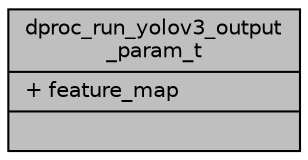digraph "dproc_run_yolov3_output_param_t"
{
 // INTERACTIVE_SVG=YES
 // LATEX_PDF_SIZE
  bgcolor="transparent";
  edge [fontname="Helvetica",fontsize="10",labelfontname="Helvetica",labelfontsize="10"];
  node [fontname="Helvetica",fontsize="10",shape=record];
  Node1 [label="{dproc_run_yolov3_output\l_param_t\n|+ feature_map\l|}",height=0.2,width=0.4,color="black", fillcolor="grey75", style="filled", fontcolor="black",tooltip="Description of the parameters of YOLOV3 and YOLOV5 output."];
}
